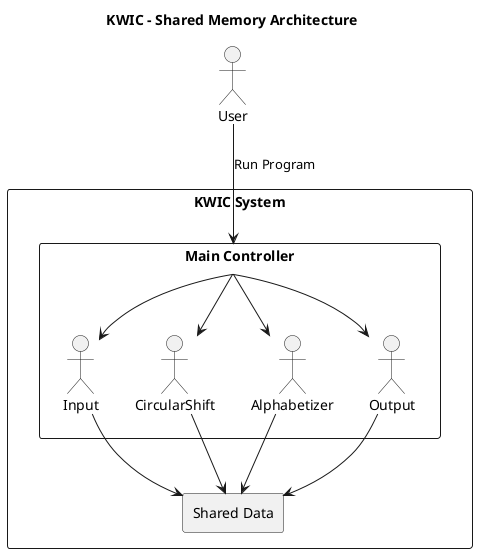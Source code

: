@startuml KWIC_SharedMemory

title KWIC - Shared Memory Architecture

actor User

rectangle "KWIC System" {
  rectangle "Main Controller" as MC {
    MC --> Input
    MC --> CircularShift
    MC --> Alphabetizer
    MC --> Output
  }

  rectangle "Shared Data" as SD
  Input --> SD
  CircularShift --> SD
  Alphabetizer --> SD
  Output --> SD
}

User --> MC : Run Program
@enduml
